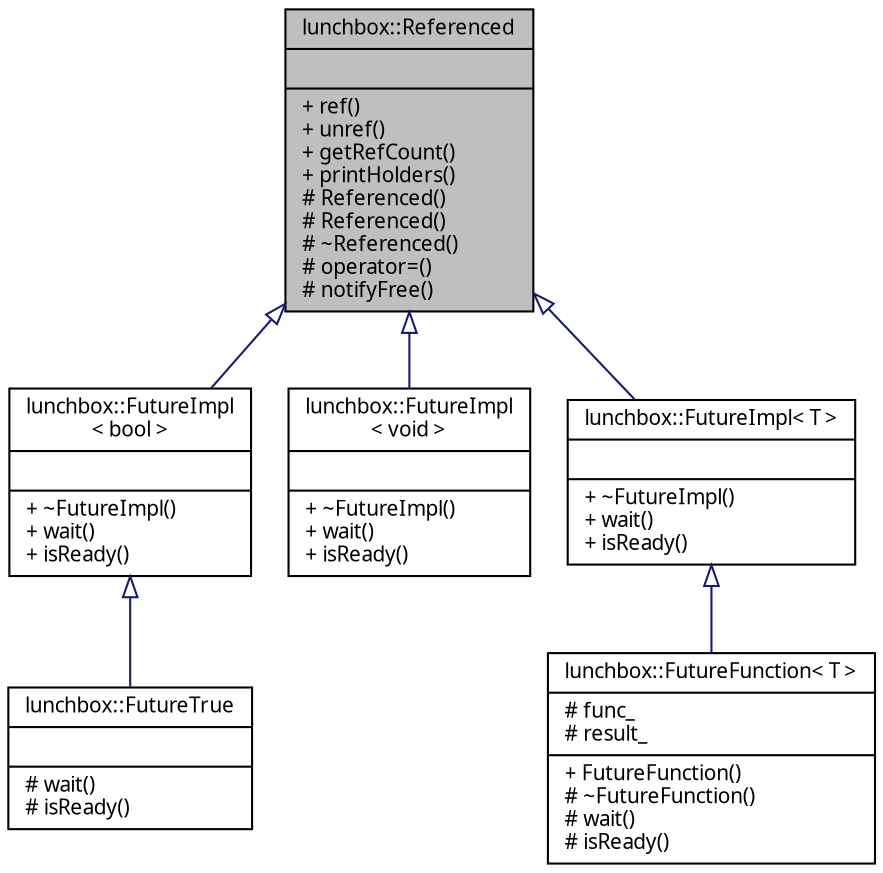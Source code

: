 digraph "lunchbox::Referenced"
{
  edge [fontname="Sans",fontsize="10",labelfontname="Sans",labelfontsize="10"];
  node [fontname="Sans",fontsize="10",shape=record];
  Node1 [label="{lunchbox::Referenced\n||+ ref()\l+ unref()\l+ getRefCount()\l+ printHolders()\l# Referenced()\l# Referenced()\l# ~Referenced()\l# operator=()\l# notifyFree()\l}",height=0.2,width=0.4,color="black", fillcolor="grey75", style="filled" fontcolor="black"];
  Node1 -> Node2 [dir="back",color="midnightblue",fontsize="10",style="solid",arrowtail="onormal",fontname="Sans"];
  Node2 [label="{lunchbox::FutureImpl\l\< bool \>\n||+ ~FutureImpl()\l+ wait()\l+ isReady()\l}",height=0.2,width=0.4,color="black", fillcolor="white", style="filled",URL="$classlunchbox_1_1_future_impl.html"];
  Node2 -> Node3 [dir="back",color="midnightblue",fontsize="10",style="solid",arrowtail="onormal",fontname="Sans"];
  Node3 [label="{lunchbox::FutureTrue\n||# wait()\l# isReady()\l}",height=0.2,width=0.4,color="black", fillcolor="white", style="filled",URL="$classlunchbox_1_1_future_true.html",tooltip="A boolean future always returning true. "];
  Node1 -> Node4 [dir="back",color="midnightblue",fontsize="10",style="solid",arrowtail="onormal",fontname="Sans"];
  Node4 [label="{lunchbox::FutureImpl\l\< void \>\n||+ ~FutureImpl()\l+ wait()\l+ isReady()\l}",height=0.2,width=0.4,color="black", fillcolor="white", style="filled",URL="$classlunchbox_1_1_future_impl.html"];
  Node1 -> Node5 [dir="back",color="midnightblue",fontsize="10",style="solid",arrowtail="onormal",fontname="Sans"];
  Node5 [label="{lunchbox::FutureImpl\< T \>\n||+ ~FutureImpl()\l+ wait()\l+ isReady()\l}",height=0.2,width=0.4,color="black", fillcolor="white", style="filled",URL="$classlunchbox_1_1_future_impl.html",tooltip="Base class to implement the wait method fulfilling the future. "];
  Node5 -> Node6 [dir="back",color="midnightblue",fontsize="10",style="solid",arrowtail="onormal",fontname="Sans"];
  Node6 [label="{lunchbox::FutureFunction\< T \>\n|# func_\l# result_\l|+ FutureFunction()\l# ~FutureFunction()\l# wait()\l# isReady()\l}",height=0.2,width=0.4,color="black", fillcolor="white", style="filled",URL="$classlunchbox_1_1_future_function.html",tooltip="A Future implementation using a boost::function for fulfilment. "];
}
